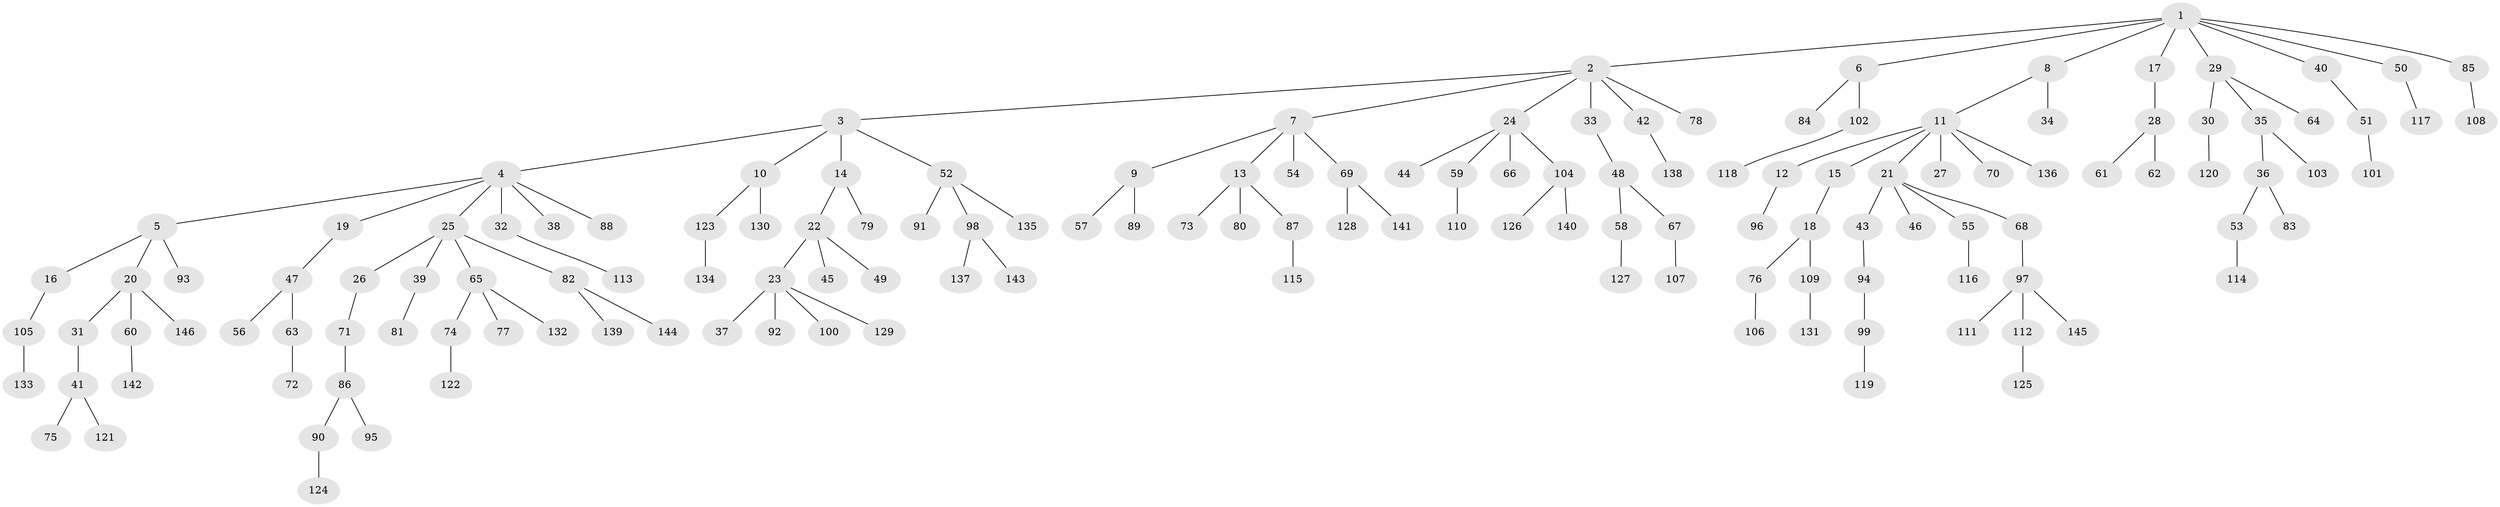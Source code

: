 // Generated by graph-tools (version 1.1) at 2025/15/03/09/25 04:15:26]
// undirected, 146 vertices, 145 edges
graph export_dot {
graph [start="1"]
  node [color=gray90,style=filled];
  1;
  2;
  3;
  4;
  5;
  6;
  7;
  8;
  9;
  10;
  11;
  12;
  13;
  14;
  15;
  16;
  17;
  18;
  19;
  20;
  21;
  22;
  23;
  24;
  25;
  26;
  27;
  28;
  29;
  30;
  31;
  32;
  33;
  34;
  35;
  36;
  37;
  38;
  39;
  40;
  41;
  42;
  43;
  44;
  45;
  46;
  47;
  48;
  49;
  50;
  51;
  52;
  53;
  54;
  55;
  56;
  57;
  58;
  59;
  60;
  61;
  62;
  63;
  64;
  65;
  66;
  67;
  68;
  69;
  70;
  71;
  72;
  73;
  74;
  75;
  76;
  77;
  78;
  79;
  80;
  81;
  82;
  83;
  84;
  85;
  86;
  87;
  88;
  89;
  90;
  91;
  92;
  93;
  94;
  95;
  96;
  97;
  98;
  99;
  100;
  101;
  102;
  103;
  104;
  105;
  106;
  107;
  108;
  109;
  110;
  111;
  112;
  113;
  114;
  115;
  116;
  117;
  118;
  119;
  120;
  121;
  122;
  123;
  124;
  125;
  126;
  127;
  128;
  129;
  130;
  131;
  132;
  133;
  134;
  135;
  136;
  137;
  138;
  139;
  140;
  141;
  142;
  143;
  144;
  145;
  146;
  1 -- 2;
  1 -- 6;
  1 -- 8;
  1 -- 17;
  1 -- 29;
  1 -- 40;
  1 -- 50;
  1 -- 85;
  2 -- 3;
  2 -- 7;
  2 -- 24;
  2 -- 33;
  2 -- 42;
  2 -- 78;
  3 -- 4;
  3 -- 10;
  3 -- 14;
  3 -- 52;
  4 -- 5;
  4 -- 19;
  4 -- 25;
  4 -- 32;
  4 -- 38;
  4 -- 88;
  5 -- 16;
  5 -- 20;
  5 -- 93;
  6 -- 84;
  6 -- 102;
  7 -- 9;
  7 -- 13;
  7 -- 54;
  7 -- 69;
  8 -- 11;
  8 -- 34;
  9 -- 57;
  9 -- 89;
  10 -- 123;
  10 -- 130;
  11 -- 12;
  11 -- 15;
  11 -- 21;
  11 -- 27;
  11 -- 70;
  11 -- 136;
  12 -- 96;
  13 -- 73;
  13 -- 80;
  13 -- 87;
  14 -- 22;
  14 -- 79;
  15 -- 18;
  16 -- 105;
  17 -- 28;
  18 -- 76;
  18 -- 109;
  19 -- 47;
  20 -- 31;
  20 -- 60;
  20 -- 146;
  21 -- 43;
  21 -- 46;
  21 -- 55;
  21 -- 68;
  22 -- 23;
  22 -- 45;
  22 -- 49;
  23 -- 37;
  23 -- 92;
  23 -- 100;
  23 -- 129;
  24 -- 44;
  24 -- 59;
  24 -- 66;
  24 -- 104;
  25 -- 26;
  25 -- 39;
  25 -- 65;
  25 -- 82;
  26 -- 71;
  28 -- 61;
  28 -- 62;
  29 -- 30;
  29 -- 35;
  29 -- 64;
  30 -- 120;
  31 -- 41;
  32 -- 113;
  33 -- 48;
  35 -- 36;
  35 -- 103;
  36 -- 53;
  36 -- 83;
  39 -- 81;
  40 -- 51;
  41 -- 75;
  41 -- 121;
  42 -- 138;
  43 -- 94;
  47 -- 56;
  47 -- 63;
  48 -- 58;
  48 -- 67;
  50 -- 117;
  51 -- 101;
  52 -- 91;
  52 -- 98;
  52 -- 135;
  53 -- 114;
  55 -- 116;
  58 -- 127;
  59 -- 110;
  60 -- 142;
  63 -- 72;
  65 -- 74;
  65 -- 77;
  65 -- 132;
  67 -- 107;
  68 -- 97;
  69 -- 128;
  69 -- 141;
  71 -- 86;
  74 -- 122;
  76 -- 106;
  82 -- 139;
  82 -- 144;
  85 -- 108;
  86 -- 90;
  86 -- 95;
  87 -- 115;
  90 -- 124;
  94 -- 99;
  97 -- 111;
  97 -- 112;
  97 -- 145;
  98 -- 137;
  98 -- 143;
  99 -- 119;
  102 -- 118;
  104 -- 126;
  104 -- 140;
  105 -- 133;
  109 -- 131;
  112 -- 125;
  123 -- 134;
}
